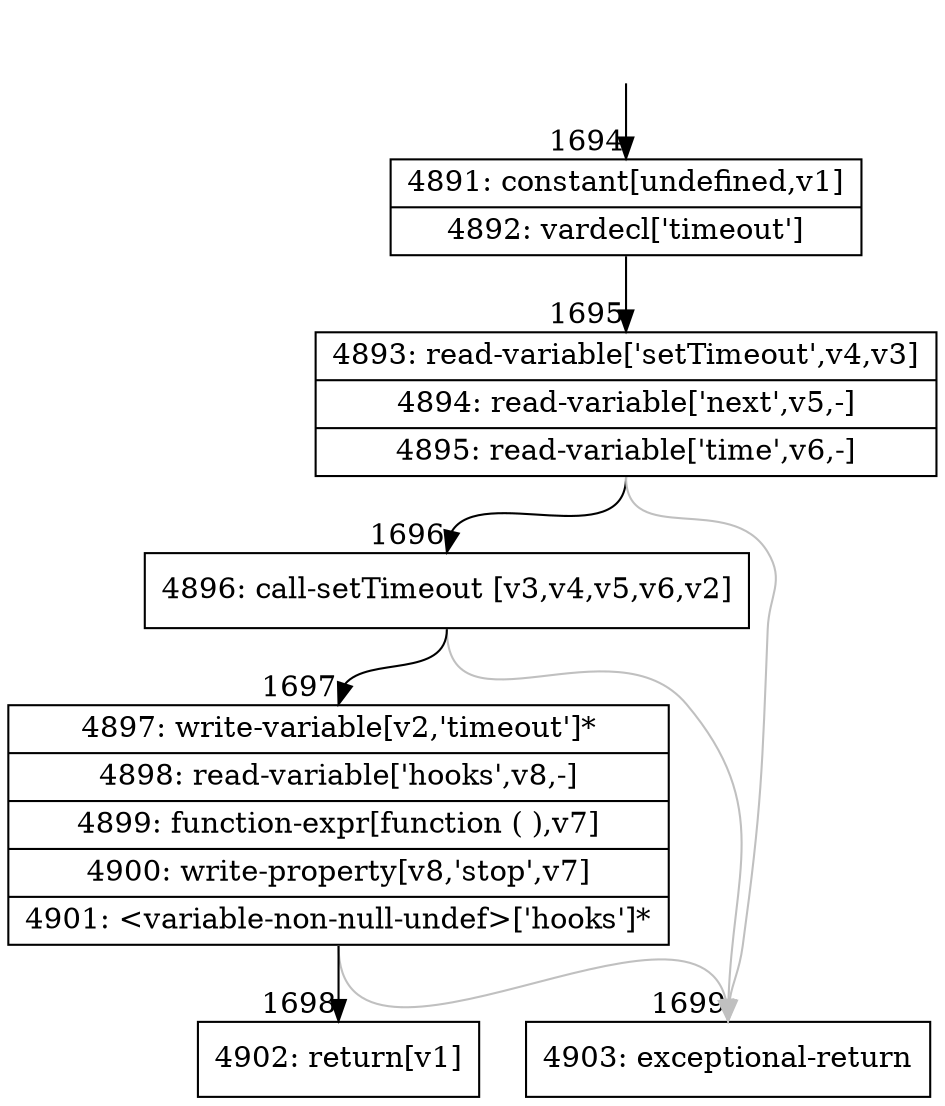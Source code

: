 digraph {
rankdir="TD"
BB_entry118[shape=none,label=""];
BB_entry118 -> BB1694 [tailport=s, headport=n, headlabel="    1694"]
BB1694 [shape=record label="{4891: constant[undefined,v1]|4892: vardecl['timeout']}" ] 
BB1694 -> BB1695 [tailport=s, headport=n, headlabel="      1695"]
BB1695 [shape=record label="{4893: read-variable['setTimeout',v4,v3]|4894: read-variable['next',v5,-]|4895: read-variable['time',v6,-]}" ] 
BB1695 -> BB1696 [tailport=s, headport=n, headlabel="      1696"]
BB1695 -> BB1699 [tailport=s, headport=n, color=gray, headlabel="      1699"]
BB1696 [shape=record label="{4896: call-setTimeout [v3,v4,v5,v6,v2]}" ] 
BB1696 -> BB1697 [tailport=s, headport=n, headlabel="      1697"]
BB1696 -> BB1699 [tailport=s, headport=n, color=gray]
BB1697 [shape=record label="{4897: write-variable[v2,'timeout']*|4898: read-variable['hooks',v8,-]|4899: function-expr[function ( ),v7]|4900: write-property[v8,'stop',v7]|4901: \<variable-non-null-undef\>['hooks']*}" ] 
BB1697 -> BB1698 [tailport=s, headport=n, headlabel="      1698"]
BB1697 -> BB1699 [tailport=s, headport=n, color=gray]
BB1698 [shape=record label="{4902: return[v1]}" ] 
BB1699 [shape=record label="{4903: exceptional-return}" ] 
//#$~ 1997
}
